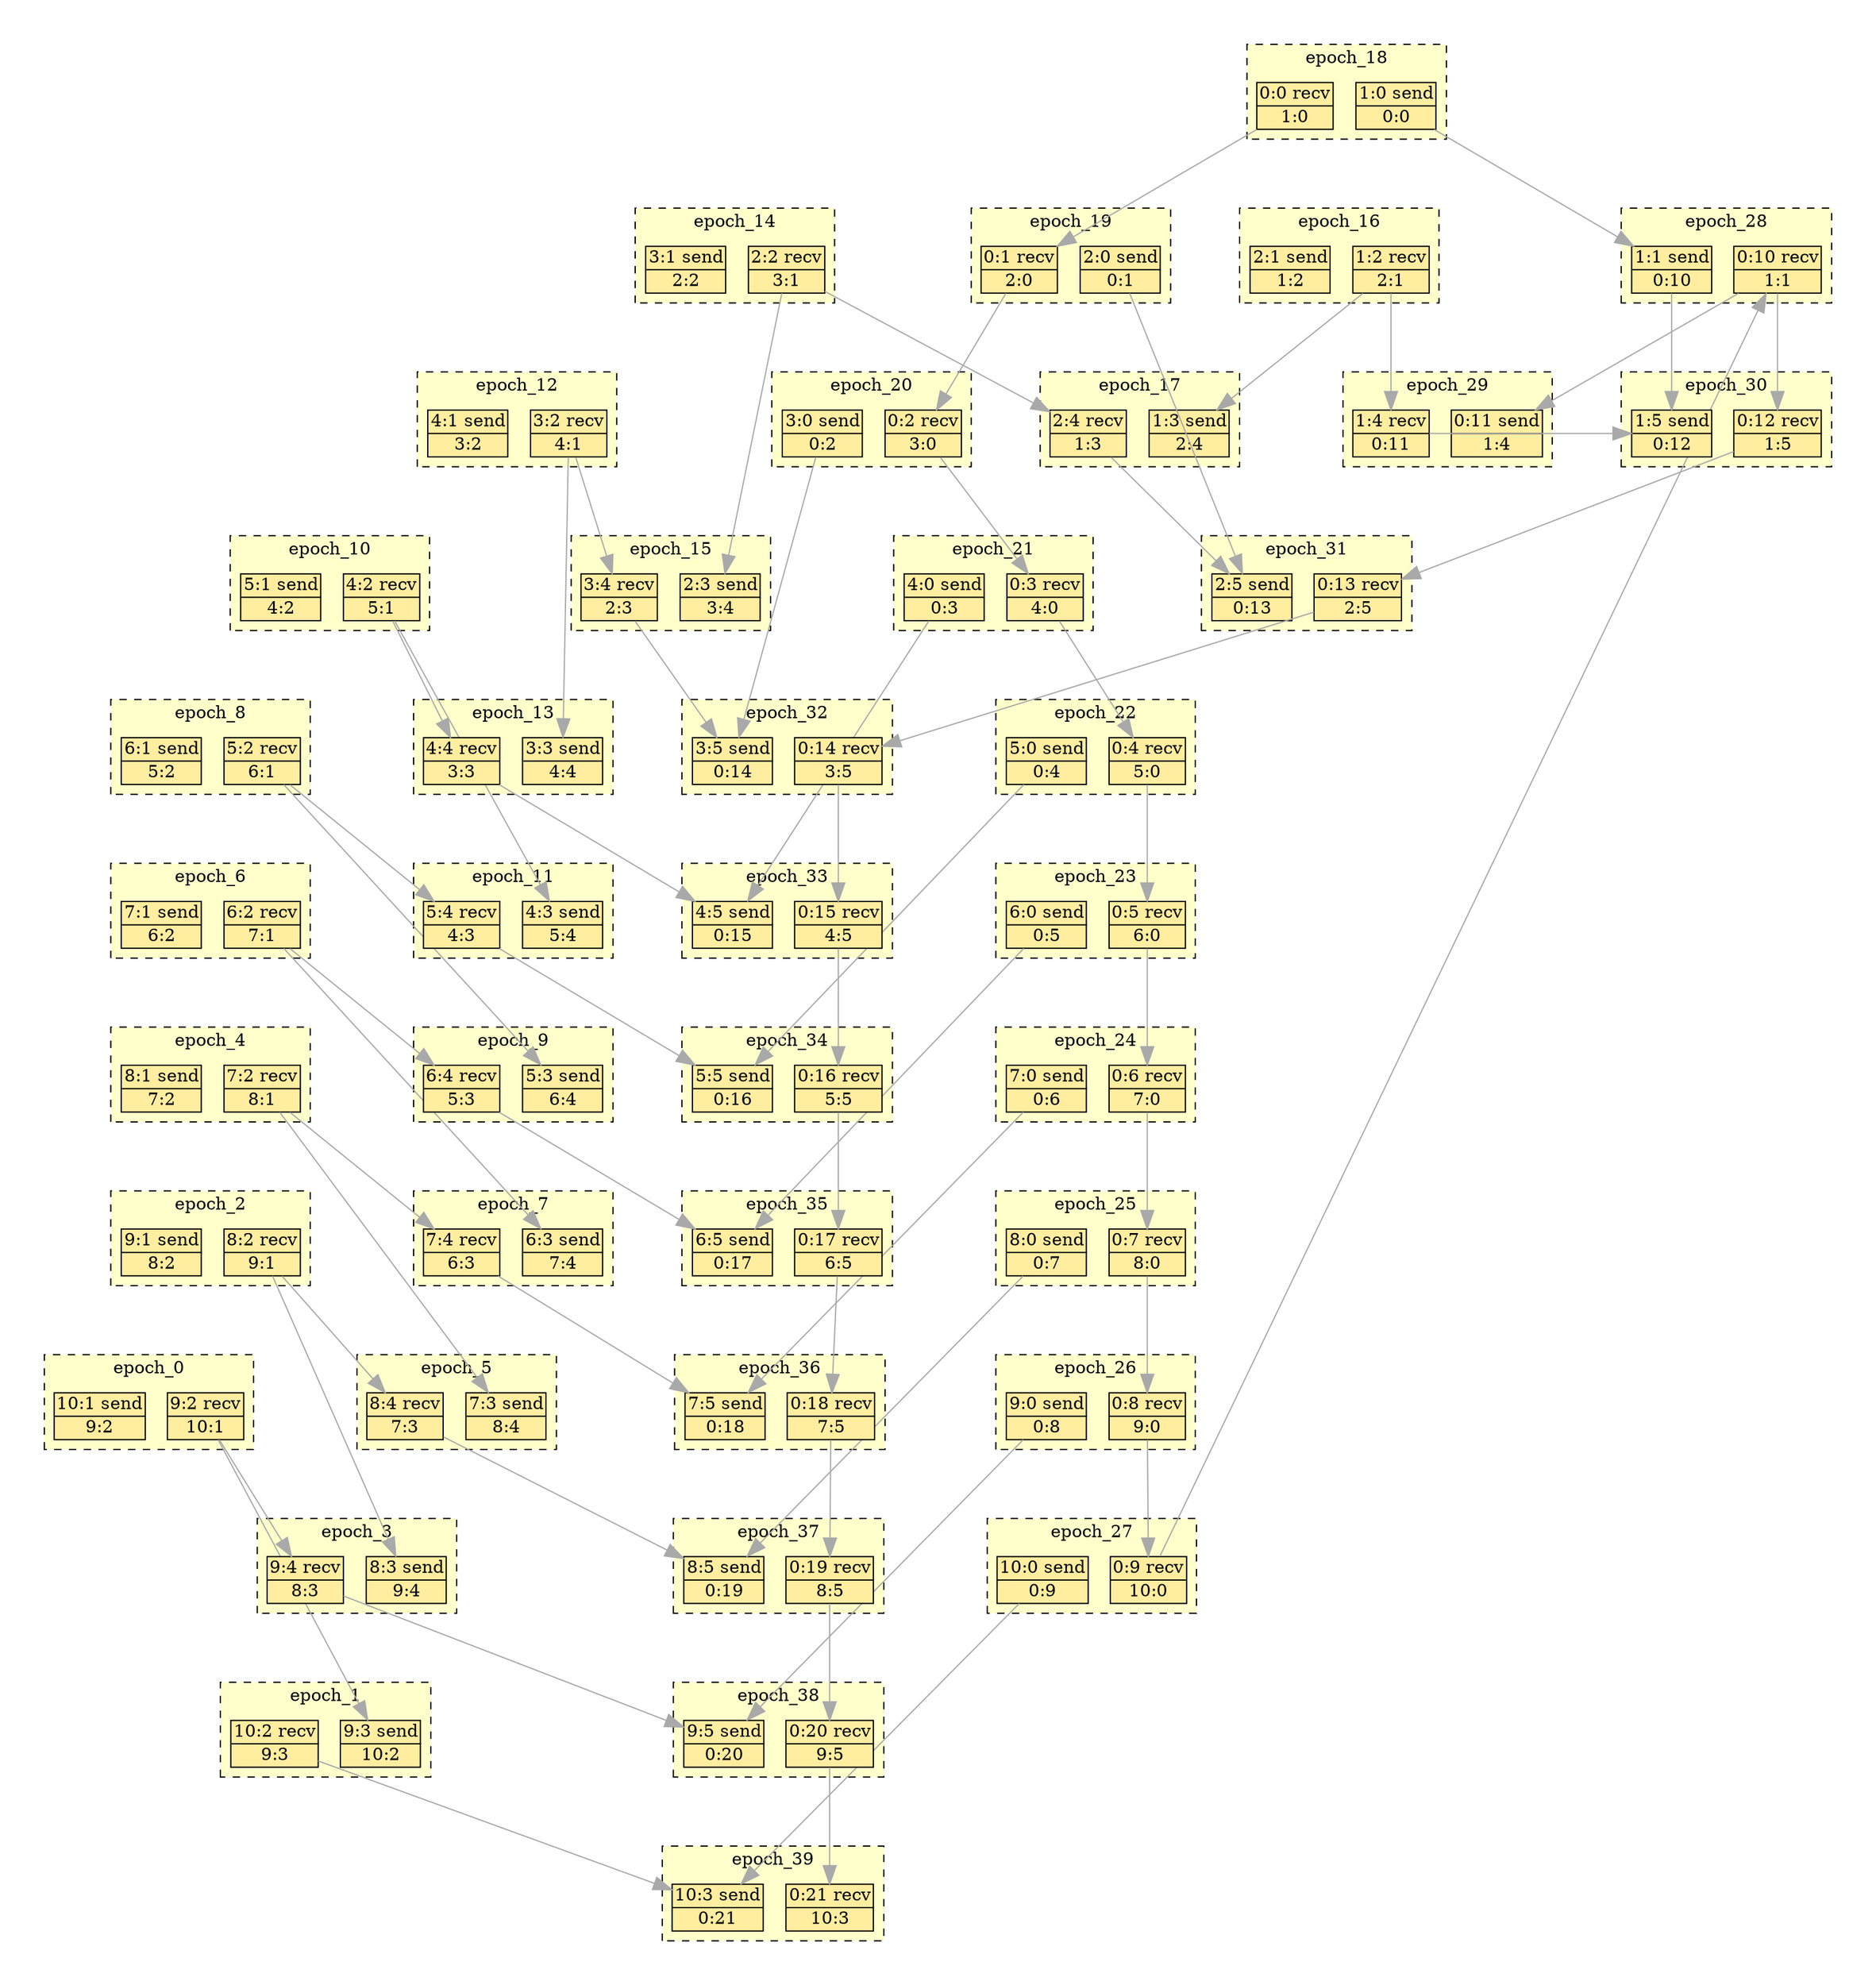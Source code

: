 digraph{node[shape=none margin=0 style=filled colorscheme=ylorrd9 fillcolor=2];compound=true;splines=line;subgraph clusterdummy0_0{style=invis;subgraph clusterdummy0_1{style=invis;subgraph clusterdummy0_2{style=invis;subgraph cluster0{style=dashed;colorscheme=ylorrd9;bgcolor=1;edge[arrowhead=empty];label=epoch_0;72[label=<<table border="0" cellborder="0" cellspacing="0"><tr><td>9:2 recv</td></tr><hr/><tr><td> 10:1 </td></tr></table>>];77[label=<<table border="0" cellborder="0" cellspacing="0"><tr><td>10:1 send</td></tr><hr/><tr><td> 9:2 </td></tr></table>>];}}}}subgraph clusterdummy1_0{style=invis;subgraph clusterdummy1_1{style=invis;subgraph clusterdummy1_2{style=invis;subgraph cluster1{style=dashed;colorscheme=ylorrd9;bgcolor=1;edge[arrowhead=empty];label=epoch_1;73[label=<<table border="0" cellborder="0" cellspacing="0"><tr><td>9:3 send</td></tr><hr/><tr><td> 10:2 </td></tr></table>>];78[label=<<table border="0" cellborder="0" cellspacing="0"><tr><td>10:2 recv</td></tr><hr/><tr><td> 9:3 </td></tr></table>>];}}}}subgraph clusterdummy2_0{style=invis;subgraph clusterdummy2_1{style=invis;subgraph clusterdummy2_2{style=invis;subgraph cluster2{style=dashed;colorscheme=ylorrd9;bgcolor=1;edge[arrowhead=empty];label=epoch_2;66[label=<<table border="0" cellborder="0" cellspacing="0"><tr><td>8:2 recv</td></tr><hr/><tr><td> 9:1 </td></tr></table>>];71[label=<<table border="0" cellborder="0" cellspacing="0"><tr><td>9:1 send</td></tr><hr/><tr><td> 8:2 </td></tr></table>>];}}}}subgraph clusterdummy3_0{style=invis;subgraph clusterdummy3_1{style=invis;subgraph clusterdummy3_2{style=invis;subgraph cluster3{style=dashed;colorscheme=ylorrd9;bgcolor=1;edge[arrowhead=empty];label=epoch_3;67[label=<<table border="0" cellborder="0" cellspacing="0"><tr><td>8:3 send</td></tr><hr/><tr><td> 9:4 </td></tr></table>>];74[label=<<table border="0" cellborder="0" cellspacing="0"><tr><td>9:4 recv</td></tr><hr/><tr><td> 8:3 </td></tr></table>>];}}}}subgraph clusterdummy4_0{style=invis;subgraph clusterdummy4_1{style=invis;subgraph clusterdummy4_2{style=invis;subgraph cluster4{style=dashed;colorscheme=ylorrd9;bgcolor=1;edge[arrowhead=empty];label=epoch_4;60[label=<<table border="0" cellborder="0" cellspacing="0"><tr><td>7:2 recv</td></tr><hr/><tr><td> 8:1 </td></tr></table>>];65[label=<<table border="0" cellborder="0" cellspacing="0"><tr><td>8:1 send</td></tr><hr/><tr><td> 7:2 </td></tr></table>>];}}}}subgraph clusterdummy5_0{style=invis;subgraph clusterdummy5_1{style=invis;subgraph clusterdummy5_2{style=invis;subgraph cluster5{style=dashed;colorscheme=ylorrd9;bgcolor=1;edge[arrowhead=empty];label=epoch_5;61[label=<<table border="0" cellborder="0" cellspacing="0"><tr><td>7:3 send</td></tr><hr/><tr><td> 8:4 </td></tr></table>>];68[label=<<table border="0" cellborder="0" cellspacing="0"><tr><td>8:4 recv</td></tr><hr/><tr><td> 7:3 </td></tr></table>>];}}}}subgraph clusterdummy6_0{style=invis;subgraph clusterdummy6_1{style=invis;subgraph clusterdummy6_2{style=invis;subgraph cluster6{style=dashed;colorscheme=ylorrd9;bgcolor=1;edge[arrowhead=empty];label=epoch_6;54[label=<<table border="0" cellborder="0" cellspacing="0"><tr><td>6:2 recv</td></tr><hr/><tr><td> 7:1 </td></tr></table>>];59[label=<<table border="0" cellborder="0" cellspacing="0"><tr><td>7:1 send</td></tr><hr/><tr><td> 6:2 </td></tr></table>>];}}}}subgraph clusterdummy7_0{style=invis;subgraph clusterdummy7_1{style=invis;subgraph clusterdummy7_2{style=invis;subgraph cluster7{style=dashed;colorscheme=ylorrd9;bgcolor=1;edge[arrowhead=empty];label=epoch_7;55[label=<<table border="0" cellborder="0" cellspacing="0"><tr><td>6:3 send</td></tr><hr/><tr><td> 7:4 </td></tr></table>>];62[label=<<table border="0" cellborder="0" cellspacing="0"><tr><td>7:4 recv</td></tr><hr/><tr><td> 6:3 </td></tr></table>>];}}}}subgraph clusterdummy8_0{style=invis;subgraph clusterdummy8_1{style=invis;subgraph clusterdummy8_2{style=invis;subgraph cluster8{style=dashed;colorscheme=ylorrd9;bgcolor=1;edge[arrowhead=empty];label=epoch_8;48[label=<<table border="0" cellborder="0" cellspacing="0"><tr><td>5:2 recv</td></tr><hr/><tr><td> 6:1 </td></tr></table>>];53[label=<<table border="0" cellborder="0" cellspacing="0"><tr><td>6:1 send</td></tr><hr/><tr><td> 5:2 </td></tr></table>>];}}}}subgraph clusterdummy9_0{style=invis;subgraph clusterdummy9_1{style=invis;subgraph clusterdummy9_2{style=invis;subgraph cluster9{style=dashed;colorscheme=ylorrd9;bgcolor=1;edge[arrowhead=empty];label=epoch_9;49[label=<<table border="0" cellborder="0" cellspacing="0"><tr><td>5:3 send</td></tr><hr/><tr><td> 6:4 </td></tr></table>>];56[label=<<table border="0" cellborder="0" cellspacing="0"><tr><td>6:4 recv</td></tr><hr/><tr><td> 5:3 </td></tr></table>>];}}}}subgraph clusterdummy10_0{style=invis;subgraph clusterdummy10_1{style=invis;subgraph clusterdummy10_2{style=invis;subgraph cluster10{style=dashed;colorscheme=ylorrd9;bgcolor=1;edge[arrowhead=empty];label=epoch_10;42[label=<<table border="0" cellborder="0" cellspacing="0"><tr><td>4:2 recv</td></tr><hr/><tr><td> 5:1 </td></tr></table>>];47[label=<<table border="0" cellborder="0" cellspacing="0"><tr><td>5:1 send</td></tr><hr/><tr><td> 4:2 </td></tr></table>>];}}}}subgraph clusterdummy11_0{style=invis;subgraph clusterdummy11_1{style=invis;subgraph clusterdummy11_2{style=invis;subgraph cluster11{style=dashed;colorscheme=ylorrd9;bgcolor=1;edge[arrowhead=empty];label=epoch_11;43[label=<<table border="0" cellborder="0" cellspacing="0"><tr><td>4:3 send</td></tr><hr/><tr><td> 5:4 </td></tr></table>>];50[label=<<table border="0" cellborder="0" cellspacing="0"><tr><td>5:4 recv</td></tr><hr/><tr><td> 4:3 </td></tr></table>>];}}}}subgraph clusterdummy12_0{style=invis;subgraph clusterdummy12_1{style=invis;subgraph clusterdummy12_2{style=invis;subgraph cluster12{style=dashed;colorscheme=ylorrd9;bgcolor=1;edge[arrowhead=empty];label=epoch_12;36[label=<<table border="0" cellborder="0" cellspacing="0"><tr><td>3:2 recv</td></tr><hr/><tr><td> 4:1 </td></tr></table>>];41[label=<<table border="0" cellborder="0" cellspacing="0"><tr><td>4:1 send</td></tr><hr/><tr><td> 3:2 </td></tr></table>>];}}}}subgraph clusterdummy13_0{style=invis;subgraph clusterdummy13_1{style=invis;subgraph clusterdummy13_2{style=invis;subgraph cluster13{style=dashed;colorscheme=ylorrd9;bgcolor=1;edge[arrowhead=empty];label=epoch_13;37[label=<<table border="0" cellborder="0" cellspacing="0"><tr><td>3:3 send</td></tr><hr/><tr><td> 4:4 </td></tr></table>>];44[label=<<table border="0" cellborder="0" cellspacing="0"><tr><td>4:4 recv</td></tr><hr/><tr><td> 3:3 </td></tr></table>>];}}}}subgraph clusterdummy14_0{style=invis;subgraph clusterdummy14_1{style=invis;subgraph clusterdummy14_2{style=invis;subgraph cluster14{style=dashed;colorscheme=ylorrd9;bgcolor=1;edge[arrowhead=empty];label=epoch_14;30[label=<<table border="0" cellborder="0" cellspacing="0"><tr><td>2:2 recv</td></tr><hr/><tr><td> 3:1 </td></tr></table>>];35[label=<<table border="0" cellborder="0" cellspacing="0"><tr><td>3:1 send</td></tr><hr/><tr><td> 2:2 </td></tr></table>>];}}}}subgraph clusterdummy15_0{style=invis;subgraph clusterdummy15_1{style=invis;subgraph clusterdummy15_2{style=invis;subgraph cluster15{style=dashed;colorscheme=ylorrd9;bgcolor=1;edge[arrowhead=empty];label=epoch_15;31[label=<<table border="0" cellborder="0" cellspacing="0"><tr><td>2:3 send</td></tr><hr/><tr><td> 3:4 </td></tr></table>>];38[label=<<table border="0" cellborder="0" cellspacing="0"><tr><td>3:4 recv</td></tr><hr/><tr><td> 2:3 </td></tr></table>>];}}}}subgraph clusterdummy16_0{style=invis;subgraph clusterdummy16_1{style=invis;subgraph clusterdummy16_2{style=invis;subgraph cluster16{style=dashed;colorscheme=ylorrd9;bgcolor=1;edge[arrowhead=empty];label=epoch_16;24[label=<<table border="0" cellborder="0" cellspacing="0"><tr><td>1:2 recv</td></tr><hr/><tr><td> 2:1 </td></tr></table>>];29[label=<<table border="0" cellborder="0" cellspacing="0"><tr><td>2:1 send</td></tr><hr/><tr><td> 1:2 </td></tr></table>>];}}}}subgraph clusterdummy17_0{style=invis;subgraph clusterdummy17_1{style=invis;subgraph clusterdummy17_2{style=invis;subgraph cluster17{style=dashed;colorscheme=ylorrd9;bgcolor=1;edge[arrowhead=empty];label=epoch_17;25[label=<<table border="0" cellborder="0" cellspacing="0"><tr><td>1:3 send</td></tr><hr/><tr><td> 2:4 </td></tr></table>>];32[label=<<table border="0" cellborder="0" cellspacing="0"><tr><td>2:4 recv</td></tr><hr/><tr><td> 1:3 </td></tr></table>>];}}}}subgraph clusterdummy18_0{style=invis;subgraph clusterdummy18_1{style=invis;subgraph clusterdummy18_2{style=invis;subgraph cluster18{style=dashed;colorscheme=ylorrd9;bgcolor=1;edge[arrowhead=empty];label=epoch_18;0[label=<<table border="0" cellborder="0" cellspacing="0"><tr><td>0:0 recv</td></tr><hr/><tr><td> 1:0 </td></tr></table>>];22[label=<<table border="0" cellborder="0" cellspacing="0"><tr><td>1:0 send</td></tr><hr/><tr><td> 0:0 </td></tr></table>>];}}}}subgraph clusterdummy19_0{style=invis;subgraph clusterdummy19_1{style=invis;subgraph clusterdummy19_2{style=invis;subgraph cluster19{style=dashed;colorscheme=ylorrd9;bgcolor=1;edge[arrowhead=empty];label=epoch_19;1[label=<<table border="0" cellborder="0" cellspacing="0"><tr><td>0:1 recv</td></tr><hr/><tr><td> 2:0 </td></tr></table>>];28[label=<<table border="0" cellborder="0" cellspacing="0"><tr><td>2:0 send</td></tr><hr/><tr><td> 0:1 </td></tr></table>>];}}}}subgraph clusterdummy20_0{style=invis;subgraph clusterdummy20_1{style=invis;subgraph clusterdummy20_2{style=invis;subgraph cluster20{style=dashed;colorscheme=ylorrd9;bgcolor=1;edge[arrowhead=empty];label=epoch_20;2[label=<<table border="0" cellborder="0" cellspacing="0"><tr><td>0:2 recv</td></tr><hr/><tr><td> 3:0 </td></tr></table>>];34[label=<<table border="0" cellborder="0" cellspacing="0"><tr><td>3:0 send</td></tr><hr/><tr><td> 0:2 </td></tr></table>>];}}}}subgraph clusterdummy21_0{style=invis;subgraph clusterdummy21_1{style=invis;subgraph clusterdummy21_2{style=invis;subgraph cluster21{style=dashed;colorscheme=ylorrd9;bgcolor=1;edge[arrowhead=empty];label=epoch_21;3[label=<<table border="0" cellborder="0" cellspacing="0"><tr><td>0:3 recv</td></tr><hr/><tr><td> 4:0 </td></tr></table>>];40[label=<<table border="0" cellborder="0" cellspacing="0"><tr><td>4:0 send</td></tr><hr/><tr><td> 0:3 </td></tr></table>>];}}}}subgraph clusterdummy22_0{style=invis;subgraph clusterdummy22_1{style=invis;subgraph clusterdummy22_2{style=invis;subgraph cluster22{style=dashed;colorscheme=ylorrd9;bgcolor=1;edge[arrowhead=empty];label=epoch_22;4[label=<<table border="0" cellborder="0" cellspacing="0"><tr><td>0:4 recv</td></tr><hr/><tr><td> 5:0 </td></tr></table>>];46[label=<<table border="0" cellborder="0" cellspacing="0"><tr><td>5:0 send</td></tr><hr/><tr><td> 0:4 </td></tr></table>>];}}}}subgraph clusterdummy23_0{style=invis;subgraph clusterdummy23_1{style=invis;subgraph clusterdummy23_2{style=invis;subgraph cluster23{style=dashed;colorscheme=ylorrd9;bgcolor=1;edge[arrowhead=empty];label=epoch_23;5[label=<<table border="0" cellborder="0" cellspacing="0"><tr><td>0:5 recv</td></tr><hr/><tr><td> 6:0 </td></tr></table>>];52[label=<<table border="0" cellborder="0" cellspacing="0"><tr><td>6:0 send</td></tr><hr/><tr><td> 0:5 </td></tr></table>>];}}}}subgraph clusterdummy24_0{style=invis;subgraph clusterdummy24_1{style=invis;subgraph clusterdummy24_2{style=invis;subgraph cluster24{style=dashed;colorscheme=ylorrd9;bgcolor=1;edge[arrowhead=empty];label=epoch_24;6[label=<<table border="0" cellborder="0" cellspacing="0"><tr><td>0:6 recv</td></tr><hr/><tr><td> 7:0 </td></tr></table>>];58[label=<<table border="0" cellborder="0" cellspacing="0"><tr><td>7:0 send</td></tr><hr/><tr><td> 0:6 </td></tr></table>>];}}}}subgraph clusterdummy25_0{style=invis;subgraph clusterdummy25_1{style=invis;subgraph clusterdummy25_2{style=invis;subgraph cluster25{style=dashed;colorscheme=ylorrd9;bgcolor=1;edge[arrowhead=empty];label=epoch_25;7[label=<<table border="0" cellborder="0" cellspacing="0"><tr><td>0:7 recv</td></tr><hr/><tr><td> 8:0 </td></tr></table>>];64[label=<<table border="0" cellborder="0" cellspacing="0"><tr><td>8:0 send</td></tr><hr/><tr><td> 0:7 </td></tr></table>>];}}}}subgraph clusterdummy26_0{style=invis;subgraph clusterdummy26_1{style=invis;subgraph clusterdummy26_2{style=invis;subgraph cluster26{style=dashed;colorscheme=ylorrd9;bgcolor=1;edge[arrowhead=empty];label=epoch_26;8[label=<<table border="0" cellborder="0" cellspacing="0"><tr><td>0:8 recv</td></tr><hr/><tr><td> 9:0 </td></tr></table>>];70[label=<<table border="0" cellborder="0" cellspacing="0"><tr><td>9:0 send</td></tr><hr/><tr><td> 0:8 </td></tr></table>>];}}}}subgraph clusterdummy27_0{style=invis;subgraph clusterdummy27_1{style=invis;subgraph clusterdummy27_2{style=invis;subgraph cluster27{style=dashed;colorscheme=ylorrd9;bgcolor=1;edge[arrowhead=empty];label=epoch_27;9[label=<<table border="0" cellborder="0" cellspacing="0"><tr><td>0:9 recv</td></tr><hr/><tr><td> 10:0 </td></tr></table>>];76[label=<<table border="0" cellborder="0" cellspacing="0"><tr><td>10:0 send</td></tr><hr/><tr><td> 0:9 </td></tr></table>>];}}}}subgraph clusterdummy28_0{style=invis;subgraph clusterdummy28_1{style=invis;subgraph clusterdummy28_2{style=invis;subgraph cluster28{style=dashed;colorscheme=ylorrd9;bgcolor=1;edge[arrowhead=empty];label=epoch_28;10[label=<<table border="0" cellborder="0" cellspacing="0"><tr><td>0:10 recv</td></tr><hr/><tr><td> 1:1 </td></tr></table>>];23[label=<<table border="0" cellborder="0" cellspacing="0"><tr><td>1:1 send</td></tr><hr/><tr><td> 0:10 </td></tr></table>>];}}}}subgraph clusterdummy29_0{style=invis;subgraph clusterdummy29_1{style=invis;subgraph clusterdummy29_2{style=invis;subgraph cluster29{style=dashed;colorscheme=ylorrd9;bgcolor=1;edge[arrowhead=empty];label=epoch_29;11[label=<<table border="0" cellborder="0" cellspacing="0"><tr><td>0:11 send</td></tr><hr/><tr><td> 1:4 </td></tr></table>>];26[label=<<table border="0" cellborder="0" cellspacing="0"><tr><td>1:4 recv</td></tr><hr/><tr><td> 0:11 </td></tr></table>>];}}}}subgraph clusterdummy30_0{style=invis;subgraph clusterdummy30_1{style=invis;subgraph clusterdummy30_2{style=invis;subgraph cluster30{style=dashed;colorscheme=ylorrd9;bgcolor=1;edge[arrowhead=empty];label=epoch_30;12[label=<<table border="0" cellborder="0" cellspacing="0"><tr><td>0:12 recv</td></tr><hr/><tr><td> 1:5 </td></tr></table>>];27[label=<<table border="0" cellborder="0" cellspacing="0"><tr><td>1:5 send</td></tr><hr/><tr><td> 0:12 </td></tr></table>>];}}}}subgraph clusterdummy31_0{style=invis;subgraph clusterdummy31_1{style=invis;subgraph clusterdummy31_2{style=invis;subgraph cluster31{style=dashed;colorscheme=ylorrd9;bgcolor=1;edge[arrowhead=empty];label=epoch_31;13[label=<<table border="0" cellborder="0" cellspacing="0"><tr><td>0:13 recv</td></tr><hr/><tr><td> 2:5 </td></tr></table>>];33[label=<<table border="0" cellborder="0" cellspacing="0"><tr><td>2:5 send</td></tr><hr/><tr><td> 0:13 </td></tr></table>>];}}}}subgraph clusterdummy32_0{style=invis;subgraph clusterdummy32_1{style=invis;subgraph clusterdummy32_2{style=invis;subgraph cluster32{style=dashed;colorscheme=ylorrd9;bgcolor=1;edge[arrowhead=empty];label=epoch_32;14[label=<<table border="0" cellborder="0" cellspacing="0"><tr><td>0:14 recv</td></tr><hr/><tr><td> 3:5 </td></tr></table>>];39[label=<<table border="0" cellborder="0" cellspacing="0"><tr><td>3:5 send</td></tr><hr/><tr><td> 0:14 </td></tr></table>>];}}}}subgraph clusterdummy33_0{style=invis;subgraph clusterdummy33_1{style=invis;subgraph clusterdummy33_2{style=invis;subgraph cluster33{style=dashed;colorscheme=ylorrd9;bgcolor=1;edge[arrowhead=empty];label=epoch_33;15[label=<<table border="0" cellborder="0" cellspacing="0"><tr><td>0:15 recv</td></tr><hr/><tr><td> 4:5 </td></tr></table>>];45[label=<<table border="0" cellborder="0" cellspacing="0"><tr><td>4:5 send</td></tr><hr/><tr><td> 0:15 </td></tr></table>>];}}}}subgraph clusterdummy34_0{style=invis;subgraph clusterdummy34_1{style=invis;subgraph clusterdummy34_2{style=invis;subgraph cluster34{style=dashed;colorscheme=ylorrd9;bgcolor=1;edge[arrowhead=empty];label=epoch_34;16[label=<<table border="0" cellborder="0" cellspacing="0"><tr><td>0:16 recv</td></tr><hr/><tr><td> 5:5 </td></tr></table>>];51[label=<<table border="0" cellborder="0" cellspacing="0"><tr><td>5:5 send</td></tr><hr/><tr><td> 0:16 </td></tr></table>>];}}}}subgraph clusterdummy35_0{style=invis;subgraph clusterdummy35_1{style=invis;subgraph clusterdummy35_2{style=invis;subgraph cluster35{style=dashed;colorscheme=ylorrd9;bgcolor=1;edge[arrowhead=empty];label=epoch_35;17[label=<<table border="0" cellborder="0" cellspacing="0"><tr><td>0:17 recv</td></tr><hr/><tr><td> 6:5 </td></tr></table>>];57[label=<<table border="0" cellborder="0" cellspacing="0"><tr><td>6:5 send</td></tr><hr/><tr><td> 0:17 </td></tr></table>>];}}}}subgraph clusterdummy36_0{style=invis;subgraph clusterdummy36_1{style=invis;subgraph clusterdummy36_2{style=invis;subgraph cluster36{style=dashed;colorscheme=ylorrd9;bgcolor=1;edge[arrowhead=empty];label=epoch_36;18[label=<<table border="0" cellborder="0" cellspacing="0"><tr><td>0:18 recv</td></tr><hr/><tr><td> 7:5 </td></tr></table>>];63[label=<<table border="0" cellborder="0" cellspacing="0"><tr><td>7:5 send</td></tr><hr/><tr><td> 0:18 </td></tr></table>>];}}}}subgraph clusterdummy37_0{style=invis;subgraph clusterdummy37_1{style=invis;subgraph clusterdummy37_2{style=invis;subgraph cluster37{style=dashed;colorscheme=ylorrd9;bgcolor=1;edge[arrowhead=empty];label=epoch_37;19[label=<<table border="0" cellborder="0" cellspacing="0"><tr><td>0:19 recv</td></tr><hr/><tr><td> 8:5 </td></tr></table>>];69[label=<<table border="0" cellborder="0" cellspacing="0"><tr><td>8:5 send</td></tr><hr/><tr><td> 0:19 </td></tr></table>>];}}}}subgraph clusterdummy38_0{style=invis;subgraph clusterdummy38_1{style=invis;subgraph clusterdummy38_2{style=invis;subgraph cluster38{style=dashed;colorscheme=ylorrd9;bgcolor=1;edge[arrowhead=empty];label=epoch_38;20[label=<<table border="0" cellborder="0" cellspacing="0"><tr><td>0:20 recv</td></tr><hr/><tr><td> 9:5 </td></tr></table>>];75[label=<<table border="0" cellborder="0" cellspacing="0"><tr><td>9:5 send</td></tr><hr/><tr><td> 0:20 </td></tr></table>>];}}}}subgraph clusterdummy39_0{style=invis;subgraph clusterdummy39_1{style=invis;subgraph clusterdummy39_2{style=invis;subgraph cluster39{style=dashed;colorscheme=ylorrd9;bgcolor=1;edge[arrowhead=empty];label=epoch_39;21[label=<<table border="0" cellborder="0" cellspacing="0"><tr><td>0:21 recv</td></tr><hr/><tr><td> 10:3 </td></tr></table>>];79[label=<<table border="0" cellborder="0" cellspacing="0"><tr><td>10:3 send</td></tr><hr/><tr><td> 0:21 </td></tr></table>>];}}}}subgraph clusterdummy40_0{style=invis;subgraph clusterdummy40_1{style=invis;subgraph clusterdummy40_2{style=invis;subgraph cluster40{style=dashed;colorscheme=ylorrd9;bgcolor=1;edge[arrowhead=empty];label=epoch_40;}}}}subgraph{edge[color=darkgray arrowsize=1.5];0->1;1->2;2->3;3->4;4->5;5->6;6->7;7->8;8->9;9->10;10->11;10->12;12->13;13->14;14->15;15->16;16->17;17->18;18->19;19->20;20->21;22->23;24->25;24->26;26->27;23->27;30->31;30->32;32->33;28->33;36->37;36->38;38->39;34->39;42->43;42->44;44->45;40->45;48->49;48->50;50->51;46->51;54->55;54->56;56->57;52->57;60->61;60->62;62->63;58->63;66->67;66->68;68->69;64->69;72->73;72->74;74->75;70->75;78->79;76->79;}}